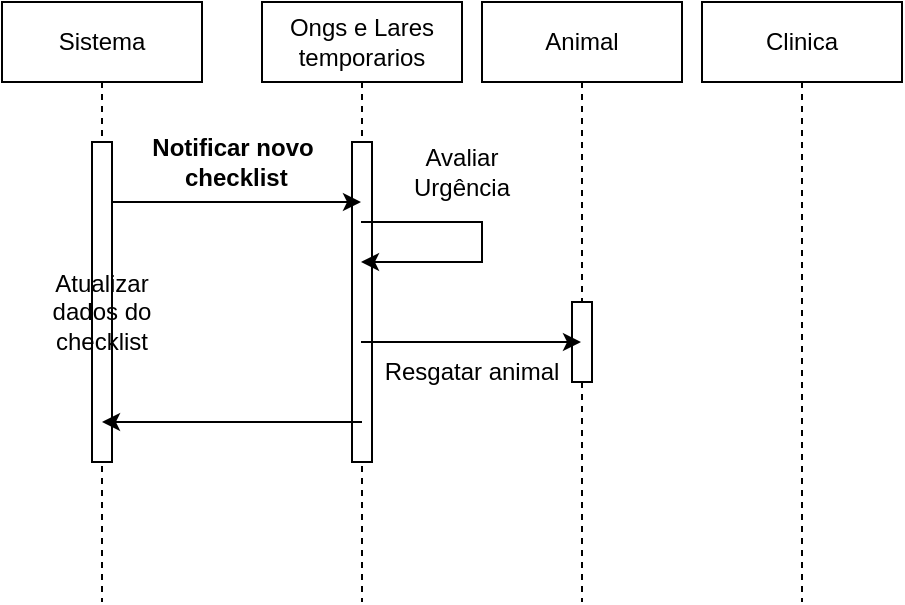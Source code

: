 <mxfile version="24.6.2" type="github">
  <diagram name="Page-1" id="2YBvvXClWsGukQMizWep">
    <mxGraphModel dx="1032" dy="530" grid="1" gridSize="10" guides="1" tooltips="1" connect="1" arrows="1" fold="1" page="1" pageScale="1" pageWidth="850" pageHeight="1100" math="0" shadow="0">
      <root>
        <mxCell id="0" />
        <mxCell id="1" parent="0" />
        <mxCell id="X-HsGU1Jrr0cxQ6hf72j-1" value="Sistema" style="shape=umlLifeline;perimeter=lifelinePerimeter;whiteSpace=wrap;html=1;container=1;dropTarget=0;collapsible=0;recursiveResize=0;outlineConnect=0;portConstraint=eastwest;newEdgeStyle={&quot;curved&quot;:0,&quot;rounded&quot;:0};" vertex="1" parent="1">
          <mxGeometry x="370" y="130" width="100" height="300" as="geometry" />
        </mxCell>
        <mxCell id="X-HsGU1Jrr0cxQ6hf72j-5" value="" style="html=1;points=[[0,0,0,0,5],[0,1,0,0,-5],[1,0,0,0,5],[1,1,0,0,-5]];perimeter=orthogonalPerimeter;outlineConnect=0;targetShapes=umlLifeline;portConstraint=eastwest;newEdgeStyle={&quot;curved&quot;:0,&quot;rounded&quot;:0};" vertex="1" parent="X-HsGU1Jrr0cxQ6hf72j-1">
          <mxGeometry x="45" y="70" width="10" height="160" as="geometry" />
        </mxCell>
        <mxCell id="X-HsGU1Jrr0cxQ6hf72j-2" value="Ongs e Lares temporarios" style="shape=umlLifeline;perimeter=lifelinePerimeter;whiteSpace=wrap;html=1;container=1;dropTarget=0;collapsible=0;recursiveResize=0;outlineConnect=0;portConstraint=eastwest;newEdgeStyle={&quot;curved&quot;:0,&quot;rounded&quot;:0};" vertex="1" parent="1">
          <mxGeometry x="500" y="130" width="100" height="300" as="geometry" />
        </mxCell>
        <mxCell id="X-HsGU1Jrr0cxQ6hf72j-9" value="" style="html=1;points=[[0,0,0,0,5],[0,1,0,0,-5],[1,0,0,0,5],[1,1,0,0,-5]];perimeter=orthogonalPerimeter;outlineConnect=0;targetShapes=umlLifeline;portConstraint=eastwest;newEdgeStyle={&quot;curved&quot;:0,&quot;rounded&quot;:0};" vertex="1" parent="X-HsGU1Jrr0cxQ6hf72j-2">
          <mxGeometry x="45" y="70" width="10" height="160" as="geometry" />
        </mxCell>
        <mxCell id="X-HsGU1Jrr0cxQ6hf72j-3" value="Animal" style="shape=umlLifeline;perimeter=lifelinePerimeter;whiteSpace=wrap;html=1;container=1;dropTarget=0;collapsible=0;recursiveResize=0;outlineConnect=0;portConstraint=eastwest;newEdgeStyle={&quot;curved&quot;:0,&quot;rounded&quot;:0};" vertex="1" parent="1">
          <mxGeometry x="610" y="130" width="100" height="300" as="geometry" />
        </mxCell>
        <mxCell id="X-HsGU1Jrr0cxQ6hf72j-20" value="" style="html=1;points=[[0,0,0,0,5],[0,1,0,0,-5],[1,0,0,0,5],[1,1,0,0,-5]];perimeter=orthogonalPerimeter;outlineConnect=0;targetShapes=umlLifeline;portConstraint=eastwest;newEdgeStyle={&quot;curved&quot;:0,&quot;rounded&quot;:0};" vertex="1" parent="X-HsGU1Jrr0cxQ6hf72j-3">
          <mxGeometry x="45" y="150" width="10" height="40" as="geometry" />
        </mxCell>
        <mxCell id="X-HsGU1Jrr0cxQ6hf72j-4" value="Clinica" style="shape=umlLifeline;perimeter=lifelinePerimeter;whiteSpace=wrap;html=1;container=1;dropTarget=0;collapsible=0;recursiveResize=0;outlineConnect=0;portConstraint=eastwest;newEdgeStyle={&quot;curved&quot;:0,&quot;rounded&quot;:0};" vertex="1" parent="1">
          <mxGeometry x="720" y="130" width="100" height="300" as="geometry" />
        </mxCell>
        <mxCell id="X-HsGU1Jrr0cxQ6hf72j-8" value="" style="endArrow=classic;html=1;rounded=0;" edge="1" parent="1">
          <mxGeometry width="50" height="50" relative="1" as="geometry">
            <mxPoint x="425" y="230" as="sourcePoint" />
            <mxPoint x="549.5" y="230" as="targetPoint" />
          </mxGeometry>
        </mxCell>
        <mxCell id="X-HsGU1Jrr0cxQ6hf72j-15" value="Notificar novo&lt;div&gt;&amp;nbsp;checklist&lt;/div&gt;" style="text;align=center;fontStyle=1;verticalAlign=middle;spacingLeft=3;spacingRight=3;strokeColor=none;rotatable=0;points=[[0,0.5],[1,0.5]];portConstraint=eastwest;html=1;" vertex="1" parent="1">
          <mxGeometry x="440" y="190" width="90" height="40" as="geometry" />
        </mxCell>
        <mxCell id="X-HsGU1Jrr0cxQ6hf72j-16" value="" style="endArrow=classic;html=1;rounded=0;" edge="1" parent="1">
          <mxGeometry width="50" height="50" relative="1" as="geometry">
            <mxPoint x="549.5" y="240" as="sourcePoint" />
            <mxPoint x="549.5" y="260" as="targetPoint" />
            <Array as="points">
              <mxPoint x="610" y="240" />
              <mxPoint x="610" y="260" />
            </Array>
          </mxGeometry>
        </mxCell>
        <mxCell id="X-HsGU1Jrr0cxQ6hf72j-18" value="Avaliar Urgência" style="text;html=1;align=center;verticalAlign=middle;whiteSpace=wrap;rounded=0;" vertex="1" parent="1">
          <mxGeometry x="570" y="200" width="60" height="30" as="geometry" />
        </mxCell>
        <mxCell id="X-HsGU1Jrr0cxQ6hf72j-19" value="" style="endArrow=classic;html=1;rounded=0;" edge="1" parent="1" target="X-HsGU1Jrr0cxQ6hf72j-3">
          <mxGeometry width="50" height="50" relative="1" as="geometry">
            <mxPoint x="549.5" y="300" as="sourcePoint" />
            <mxPoint x="670" y="300" as="targetPoint" />
          </mxGeometry>
        </mxCell>
        <mxCell id="X-HsGU1Jrr0cxQ6hf72j-21" value="Resgatar animal" style="text;html=1;align=center;verticalAlign=middle;whiteSpace=wrap;rounded=0;" vertex="1" parent="1">
          <mxGeometry x="560" y="300" width="90" height="30" as="geometry" />
        </mxCell>
        <mxCell id="X-HsGU1Jrr0cxQ6hf72j-22" value="" style="endArrow=classic;html=1;rounded=0;" edge="1" parent="1">
          <mxGeometry width="50" height="50" relative="1" as="geometry">
            <mxPoint x="550" y="340" as="sourcePoint" />
            <mxPoint x="420" y="340" as="targetPoint" />
          </mxGeometry>
        </mxCell>
        <mxCell id="X-HsGU1Jrr0cxQ6hf72j-23" value="Atualizar dados do checklist" style="text;html=1;align=center;verticalAlign=middle;whiteSpace=wrap;rounded=0;" vertex="1" parent="1">
          <mxGeometry x="390" y="270" width="60" height="30" as="geometry" />
        </mxCell>
      </root>
    </mxGraphModel>
  </diagram>
</mxfile>
